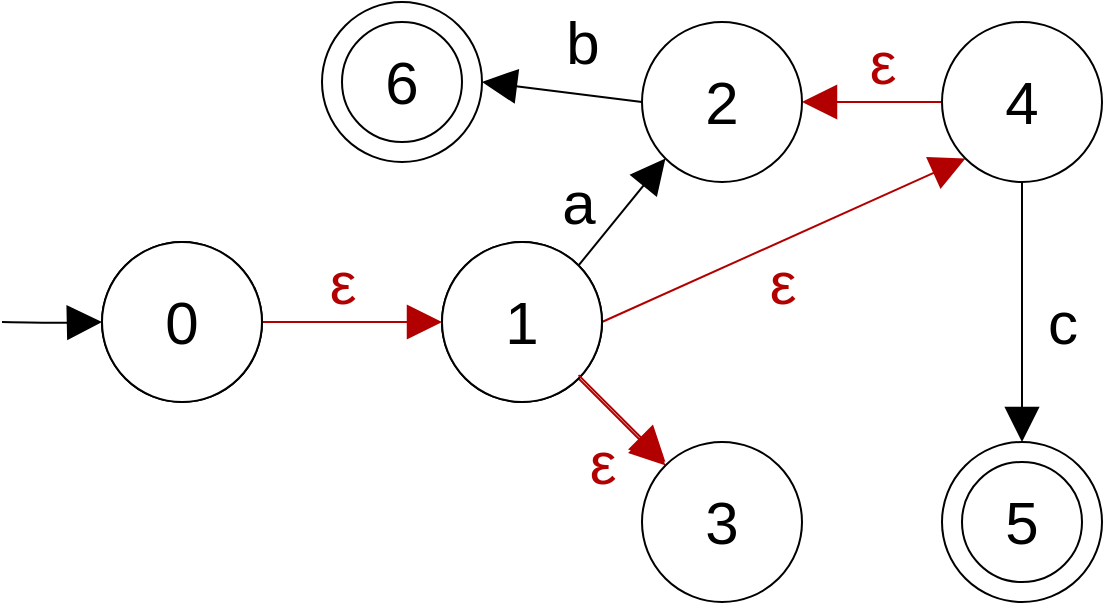 <mxfile>
    <diagram id="YySNsyIpg19nFWFkePIq" name="Page-1">
        <mxGraphModel dx="843" dy="943" grid="1" gridSize="10" guides="1" tooltips="1" connect="1" arrows="1" fold="1" page="1" pageScale="1" pageWidth="850" pageHeight="1100" math="0" shadow="0">
            <root>
                <mxCell id="0"/>
                <mxCell id="1" parent="0"/>
                <mxCell id="4" style="edgeStyle=orthogonalEdgeStyle;curved=1;html=1;fontSize=30;endArrow=block;endFill=1;endSize=15;entryX=0;entryY=0.5;entryDx=0;entryDy=0;fontColor=#000000;" edge="1" parent="1" target="5">
                    <mxGeometry relative="1" as="geometry">
                        <mxPoint x="-60" y="120" as="targetPoint"/>
                        <mxPoint x="10" y="170" as="sourcePoint"/>
                    </mxGeometry>
                </mxCell>
                <mxCell id="5" value="0" style="ellipse;whiteSpace=wrap;html=1;aspect=fixed;fontSize=30;fontColor=#000000;" vertex="1" parent="1">
                    <mxGeometry x="60" y="130" width="80" height="80" as="geometry"/>
                </mxCell>
                <mxCell id="6" value="1" style="ellipse;whiteSpace=wrap;html=1;aspect=fixed;fontSize=30;fontColor=#000000;" vertex="1" parent="1">
                    <mxGeometry x="230" y="130" width="80" height="80" as="geometry"/>
                </mxCell>
                <mxCell id="12" value="&lt;span style=&quot;font-size: 30px&quot;&gt;ε&lt;/span&gt;" style="edgeStyle=none;html=1;exitX=1;exitY=0.5;exitDx=0;exitDy=0;entryX=0;entryY=0.5;entryDx=0;entryDy=0;endArrow=block;endFill=1;endSize=15;fillColor=#e51400;strokeColor=#B20000;fontColor=#B20000;" edge="1" parent="1" source="7" target="8">
                    <mxGeometry x="-0.111" y="20" relative="1" as="geometry">
                        <mxPoint as="offset"/>
                    </mxGeometry>
                </mxCell>
                <mxCell id="7" value="0" style="ellipse;whiteSpace=wrap;html=1;aspect=fixed;fontSize=30;strokeColor=#000000;fontColor=#000000;" vertex="1" parent="1">
                    <mxGeometry x="60" y="130" width="80" height="80" as="geometry"/>
                </mxCell>
                <mxCell id="13" value="&lt;span style=&quot;font-size: 30px&quot;&gt;a&lt;/span&gt;" style="edgeStyle=none;html=1;exitX=1;exitY=0;exitDx=0;exitDy=0;entryX=0;entryY=1;entryDx=0;entryDy=0;endArrow=block;endFill=1;endSize=15;fontColor=#000000;" edge="1" parent="1" source="8" target="10">
                    <mxGeometry x="-0.285" y="20" relative="1" as="geometry">
                        <mxPoint as="offset"/>
                    </mxGeometry>
                </mxCell>
                <mxCell id="14" value="&lt;span style=&quot;font-size: 30px&quot;&gt;ε&lt;/span&gt;" style="edgeStyle=none;html=1;exitX=1;exitY=1;exitDx=0;exitDy=0;entryX=0;entryY=0;entryDx=0;entryDy=0;endArrow=block;endFill=1;endSize=15;fillColor=#e51400;strokeColor=#B20000;fontColor=#000000;" edge="1" parent="1" source="8" target="9">
                    <mxGeometry x="0.27" y="-22" relative="1" as="geometry">
                        <mxPoint as="offset"/>
                    </mxGeometry>
                </mxCell>
                <mxCell id="17" value="&lt;span style=&quot;font-size: 30px&quot;&gt;ε&lt;/span&gt;" style="edgeStyle=none;html=1;exitX=1;exitY=0.5;exitDx=0;exitDy=0;entryX=0;entryY=1;entryDx=0;entryDy=0;endArrow=block;endFill=1;endSize=15;fillColor=#e51400;strokeColor=#B20000;fontColor=#B20000;" edge="1" parent="1" source="8" target="15">
                    <mxGeometry x="-0.094" y="-19" relative="1" as="geometry">
                        <mxPoint as="offset"/>
                    </mxGeometry>
                </mxCell>
                <mxCell id="8" value="1" style="ellipse;whiteSpace=wrap;html=1;aspect=fixed;fontSize=30;strokeColor=#000000;fontColor=#000000;" vertex="1" parent="1">
                    <mxGeometry x="230" y="130" width="80" height="80" as="geometry"/>
                </mxCell>
                <mxCell id="9" value="3" style="ellipse;whiteSpace=wrap;html=1;aspect=fixed;fontSize=30;strokeColor=#000000;fontColor=#000000;" vertex="1" parent="1">
                    <mxGeometry x="330" y="230" width="80" height="80" as="geometry"/>
                </mxCell>
                <mxCell id="22" value="&lt;span style=&quot;font-family: helvetica; font-size: 30px; font-style: normal; font-weight: 400; letter-spacing: normal; text-align: center; text-indent: 0px; text-transform: none; word-spacing: 0px; display: inline; float: none;&quot;&gt;b&lt;/span&gt;" style="edgeStyle=none;html=1;exitX=0;exitY=0.5;exitDx=0;exitDy=0;entryX=1;entryY=0.5;entryDx=0;entryDy=0;fontColor=#000000;endArrow=block;endFill=1;endSize=15;labelBackgroundColor=none;" edge="1" parent="1" source="10" target="20">
                    <mxGeometry x="-0.169" y="-26" relative="1" as="geometry">
                        <mxPoint as="offset"/>
                    </mxGeometry>
                </mxCell>
                <mxCell id="10" value="2" style="ellipse;whiteSpace=wrap;html=1;aspect=fixed;fontSize=30;strokeColor=#000000;fontColor=#000000;" vertex="1" parent="1">
                    <mxGeometry x="330" y="20" width="80" height="80" as="geometry"/>
                </mxCell>
                <mxCell id="11" value="4" style="ellipse;whiteSpace=wrap;html=1;aspect=fixed;fontSize=30;strokeColor=#000000;fontColor=#000000;" vertex="1" parent="1">
                    <mxGeometry x="480" y="230" width="80" height="80" as="geometry"/>
                </mxCell>
                <mxCell id="16" value="&lt;span style=&quot;font-size: 30px&quot;&gt;ε&lt;/span&gt;" style="edgeStyle=none;html=1;exitX=0;exitY=0.5;exitDx=0;exitDy=0;entryX=1;entryY=0.5;entryDx=0;entryDy=0;endArrow=block;endFill=1;endSize=15;fillColor=#e51400;strokeColor=#B20000;fontColor=#B20000;" edge="1" parent="1" source="15" target="10">
                    <mxGeometry x="-0.143" y="-20" relative="1" as="geometry">
                        <mxPoint as="offset"/>
                    </mxGeometry>
                </mxCell>
                <mxCell id="18" value="&lt;span style=&quot;font-size: 30px&quot;&gt;c&lt;/span&gt;" style="edgeStyle=none;html=1;exitX=0.5;exitY=1;exitDx=0;exitDy=0;entryX=0.5;entryY=0;entryDx=0;entryDy=0;endArrow=block;endFill=1;endSize=15;fontColor=#000000;" edge="1" parent="1" source="15" target="11">
                    <mxGeometry x="0.077" y="20" relative="1" as="geometry">
                        <mxPoint as="offset"/>
                    </mxGeometry>
                </mxCell>
                <mxCell id="15" value="4" style="ellipse;whiteSpace=wrap;html=1;aspect=fixed;fontSize=30;strokeColor=#000000;fontColor=#000000;" vertex="1" parent="1">
                    <mxGeometry x="480" y="20" width="80" height="80" as="geometry"/>
                </mxCell>
                <mxCell id="19" value="5" style="ellipse;whiteSpace=wrap;html=1;aspect=fixed;fontSize=30;strokeColor=#000000;fontColor=#000000;" vertex="1" parent="1">
                    <mxGeometry x="490" y="240" width="60" height="60" as="geometry"/>
                </mxCell>
                <mxCell id="20" value="2" style="ellipse;whiteSpace=wrap;html=1;aspect=fixed;fontSize=30;strokeColor=#000000;fontColor=#000000;" vertex="1" parent="1">
                    <mxGeometry x="170" y="10" width="80" height="80" as="geometry"/>
                </mxCell>
                <mxCell id="21" value="6" style="ellipse;whiteSpace=wrap;html=1;aspect=fixed;fontSize=30;strokeColor=#000000;fontColor=#000000;" vertex="1" parent="1">
                    <mxGeometry x="180" y="20" width="60" height="60" as="geometry"/>
                </mxCell>
                <mxCell id="23" value="&lt;span style=&quot;font-size: 30px&quot;&gt;ε&lt;/span&gt;" style="edgeStyle=none;html=1;exitX=1;exitY=1;exitDx=0;exitDy=0;entryX=0;entryY=0;entryDx=0;entryDy=0;endArrow=block;endFill=1;endSize=15;fillColor=#e51400;strokeColor=#B20000;fontColor=#B20000;" edge="1" parent="1">
                    <mxGeometry x="0.27" y="-22" relative="1" as="geometry">
                        <mxPoint x="298.284" y="196.564" as="sourcePoint"/>
                        <mxPoint x="341.716" y="239.996" as="targetPoint"/>
                        <mxPoint as="offset"/>
                    </mxGeometry>
                </mxCell>
            </root>
        </mxGraphModel>
    </diagram>
</mxfile>